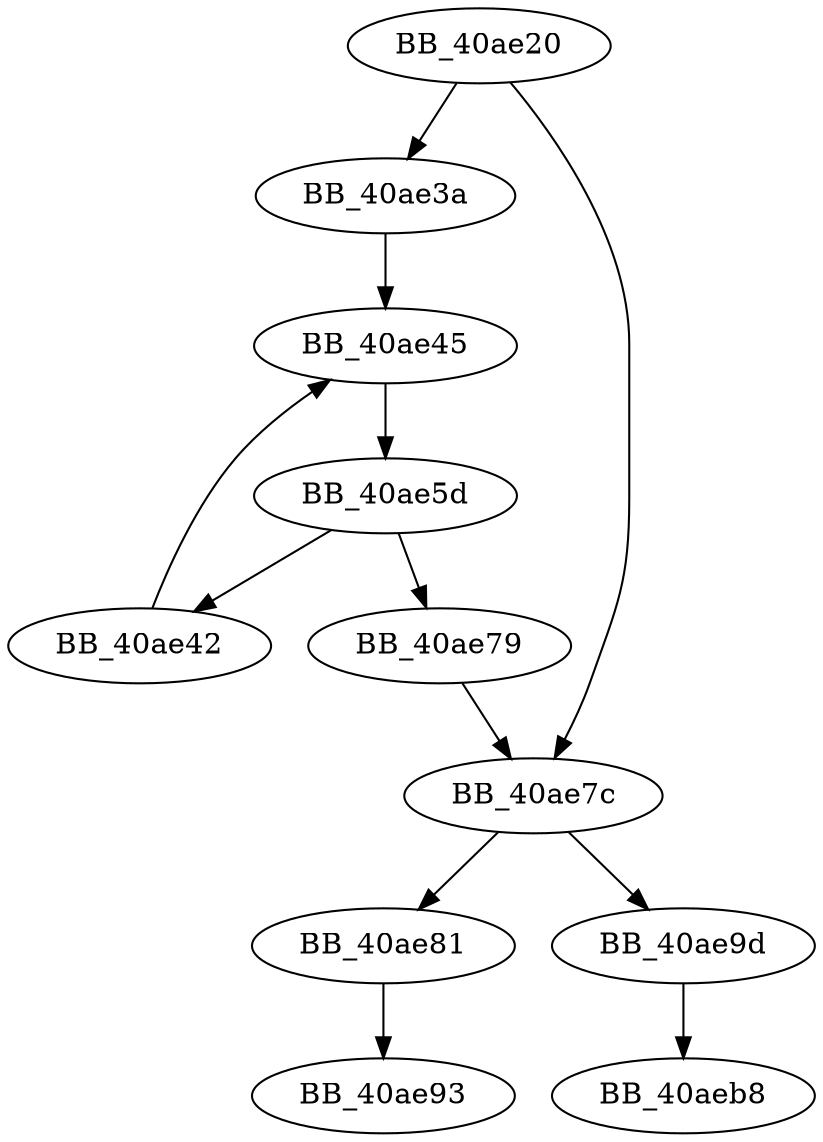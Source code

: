 DiGraph sub_40AE20{
BB_40ae20->BB_40ae3a
BB_40ae20->BB_40ae7c
BB_40ae3a->BB_40ae45
BB_40ae42->BB_40ae45
BB_40ae45->BB_40ae5d
BB_40ae5d->BB_40ae42
BB_40ae5d->BB_40ae79
BB_40ae79->BB_40ae7c
BB_40ae7c->BB_40ae81
BB_40ae7c->BB_40ae9d
BB_40ae81->BB_40ae93
BB_40ae9d->BB_40aeb8
}
